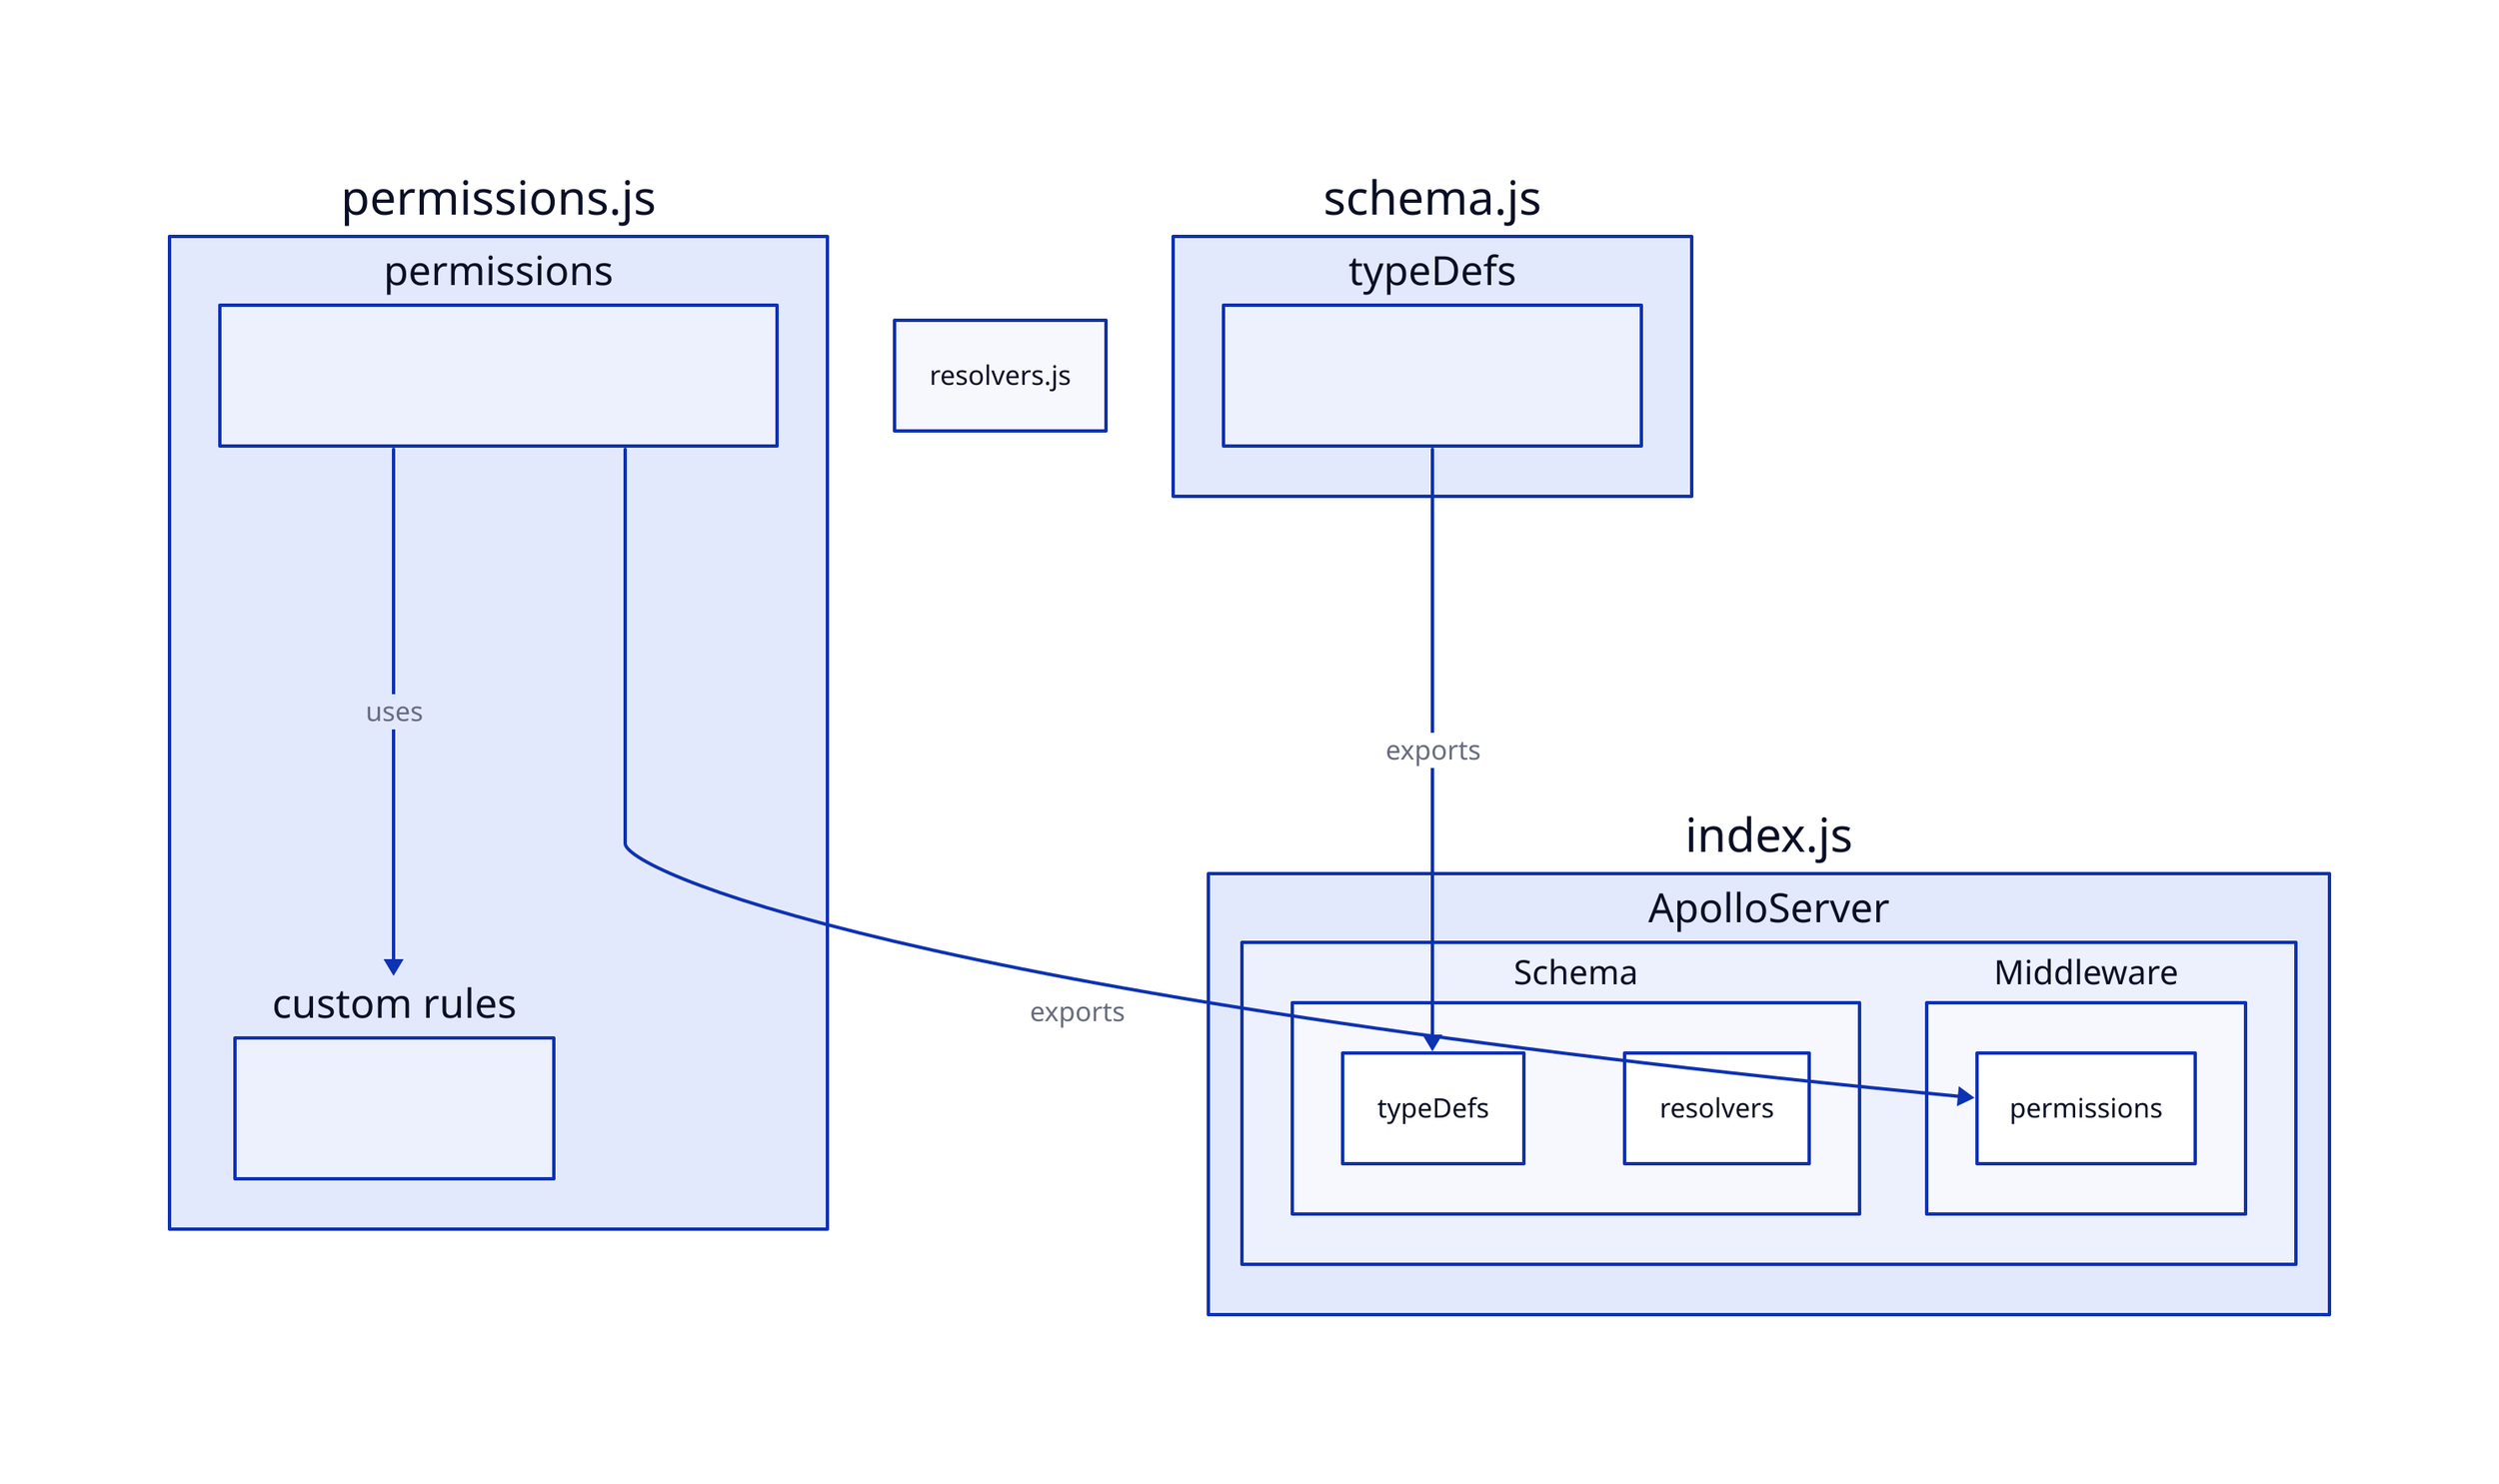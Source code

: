 index\.js: {
  ApolloServer: {
    Schema: {
      typeDefs
      resolvers
    }
    Middleware: {
      permissions
    }
  }
}

schema\.js: {
  typeDefs: {
    explanation: |md
      GraphQL Schema definition.
    |
  }
}

resolvers\.js

permissions\.js: {
  custom rules: {
    explanation: |md
      Custom Authz rules
    |
  }
  permissions: {
    explanation: |md
      Overlay of `typeDef` with Authz policies
    |
  }
  permissions -> custom rules: "uses"
}

schema\.js.typeDefs -> index\.js.ApolloServer.Schema.typeDefs: "exports"
permissions\.js.permissions -> index\.js.ApolloServer.Middleware.permissions: "exports"
